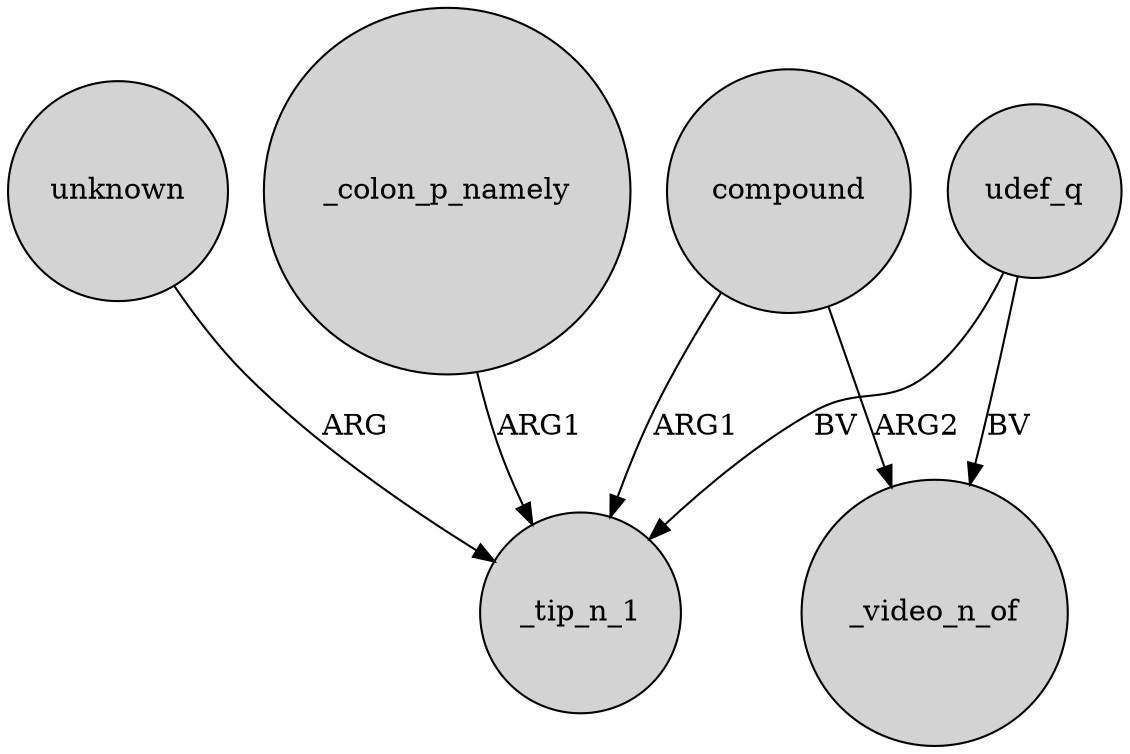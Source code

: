 digraph {
	node [shape=circle style=filled]
	unknown -> _tip_n_1 [label=ARG]
	udef_q -> _tip_n_1 [label=BV]
	udef_q -> _video_n_of [label=BV]
	compound -> _video_n_of [label=ARG2]
	_colon_p_namely -> _tip_n_1 [label=ARG1]
	compound -> _tip_n_1 [label=ARG1]
}
